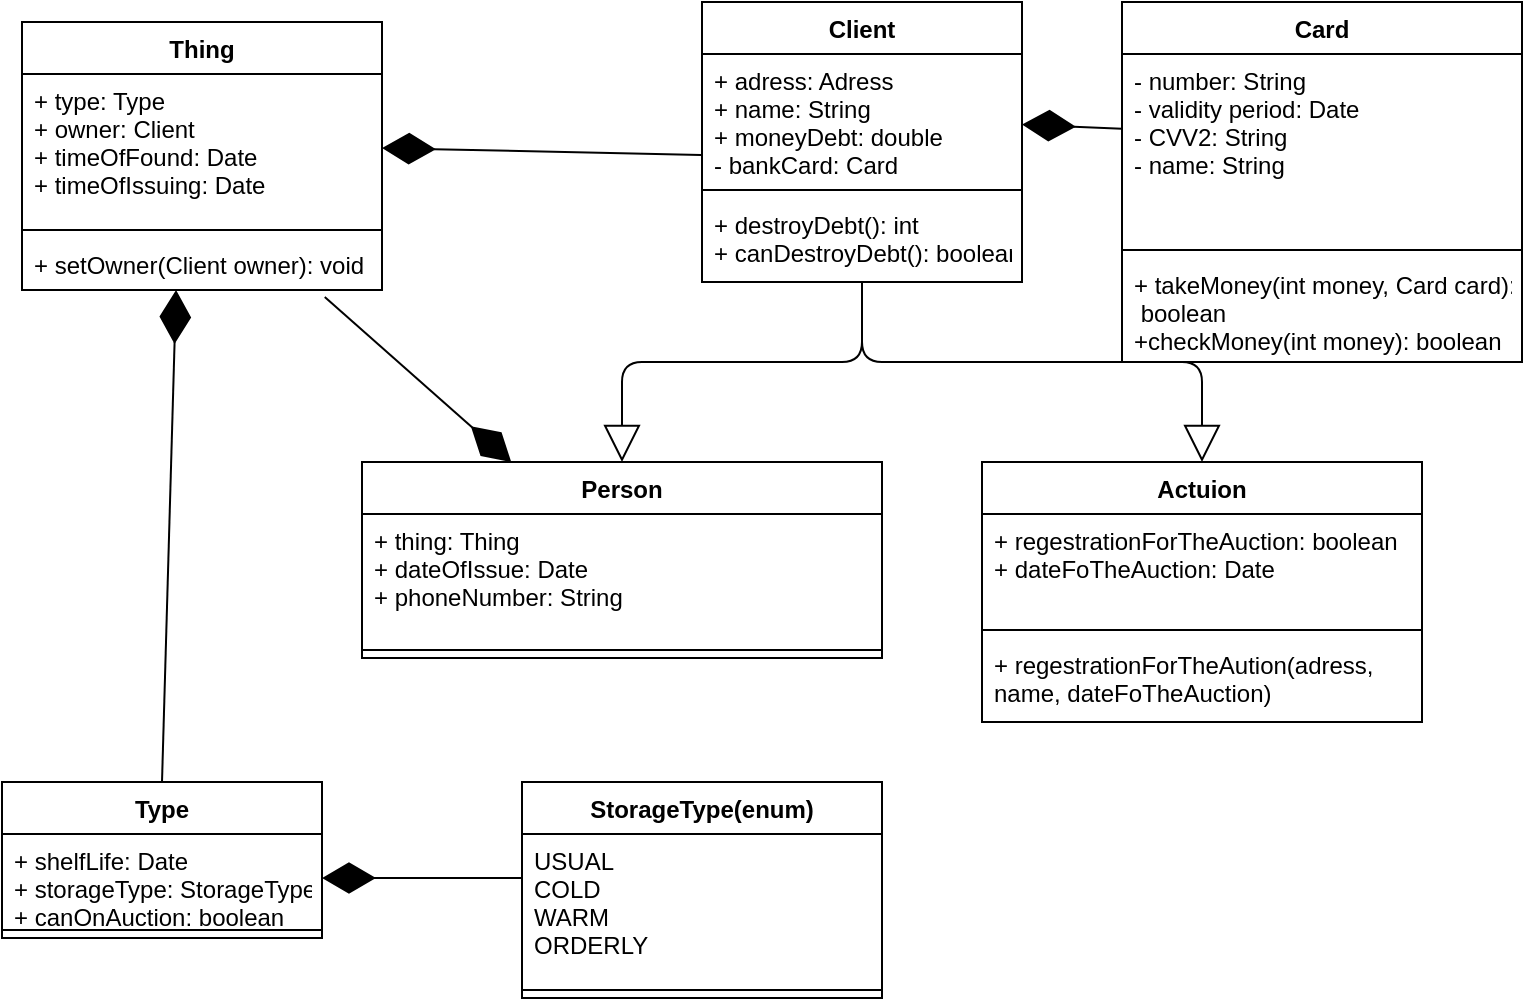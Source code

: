 <mxfile version="14.4.9" type="device"><diagram id="r-HlM2GT4srP6FmUiAUF" name="Page-1"><mxGraphModel dx="1636" dy="882" grid="1" gridSize="10" guides="1" tooltips="1" connect="1" arrows="1" fold="1" page="1" pageScale="1" pageWidth="827" pageHeight="1169" math="0" shadow="0"><root><mxCell id="0"/><mxCell id="1" parent="0"/><mxCell id="EFnq2zqZzMV7lrufnQ2k-9" value="Thing" style="swimlane;fontStyle=1;align=center;verticalAlign=top;childLayout=stackLayout;horizontal=1;startSize=26;horizontalStack=0;resizeParent=1;resizeParentMax=0;resizeLast=0;collapsible=1;marginBottom=0;" parent="1" vertex="1"><mxGeometry x="70" y="50" width="180" height="134" as="geometry"/></mxCell><mxCell id="EFnq2zqZzMV7lrufnQ2k-10" value="+ type: Type&#10;+ owner: Client&#10;+ timeOfFound: Date&#10;+ timeOfIssuing: Date" style="text;strokeColor=none;fillColor=none;align=left;verticalAlign=top;spacingLeft=4;spacingRight=4;overflow=hidden;rotatable=0;points=[[0,0.5],[1,0.5]];portConstraint=eastwest;" parent="EFnq2zqZzMV7lrufnQ2k-9" vertex="1"><mxGeometry y="26" width="180" height="74" as="geometry"/></mxCell><mxCell id="EFnq2zqZzMV7lrufnQ2k-11" value="" style="line;strokeWidth=1;fillColor=none;align=left;verticalAlign=middle;spacingTop=-1;spacingLeft=3;spacingRight=3;rotatable=0;labelPosition=right;points=[];portConstraint=eastwest;" parent="EFnq2zqZzMV7lrufnQ2k-9" vertex="1"><mxGeometry y="100" width="180" height="8" as="geometry"/></mxCell><mxCell id="EFnq2zqZzMV7lrufnQ2k-12" value="+ setOwner(Client owner): void" style="text;strokeColor=none;fillColor=none;align=left;verticalAlign=top;spacingLeft=4;spacingRight=4;overflow=hidden;rotatable=0;points=[[0,0.5],[1,0.5]];portConstraint=eastwest;" parent="EFnq2zqZzMV7lrufnQ2k-9" vertex="1"><mxGeometry y="108" width="180" height="26" as="geometry"/></mxCell><mxCell id="EFnq2zqZzMV7lrufnQ2k-13" value="Client" style="swimlane;fontStyle=1;align=center;verticalAlign=top;childLayout=stackLayout;horizontal=1;startSize=26;horizontalStack=0;resizeParent=1;resizeParentMax=0;resizeLast=0;collapsible=1;marginBottom=0;" parent="1" vertex="1"><mxGeometry x="410" y="40" width="160" height="140" as="geometry"/></mxCell><mxCell id="EFnq2zqZzMV7lrufnQ2k-14" value="+ adress: Adress&#10;+ name: String&#10;+ moneyDebt: double&#10;- bankCard: Card" style="text;strokeColor=none;fillColor=none;align=left;verticalAlign=top;spacingLeft=4;spacingRight=4;overflow=hidden;rotatable=0;points=[[0,0.5],[1,0.5]];portConstraint=eastwest;" parent="EFnq2zqZzMV7lrufnQ2k-13" vertex="1"><mxGeometry y="26" width="160" height="64" as="geometry"/></mxCell><mxCell id="EFnq2zqZzMV7lrufnQ2k-15" value="" style="line;strokeWidth=1;fillColor=none;align=left;verticalAlign=middle;spacingTop=-1;spacingLeft=3;spacingRight=3;rotatable=0;labelPosition=right;points=[];portConstraint=eastwest;" parent="EFnq2zqZzMV7lrufnQ2k-13" vertex="1"><mxGeometry y="90" width="160" height="8" as="geometry"/></mxCell><mxCell id="EFnq2zqZzMV7lrufnQ2k-16" value="+ destroyDebt(): int&#10;+ canDestroyDebt(): boolean" style="text;strokeColor=none;fillColor=none;align=left;verticalAlign=top;spacingLeft=4;spacingRight=4;overflow=hidden;rotatable=0;points=[[0,0.5],[1,0.5]];portConstraint=eastwest;" parent="EFnq2zqZzMV7lrufnQ2k-13" vertex="1"><mxGeometry y="98" width="160" height="42" as="geometry"/></mxCell><mxCell id="EFnq2zqZzMV7lrufnQ2k-17" value="Actuion" style="swimlane;fontStyle=1;align=center;verticalAlign=top;childLayout=stackLayout;horizontal=1;startSize=26;horizontalStack=0;resizeParent=1;resizeParentMax=0;resizeLast=0;collapsible=1;marginBottom=0;" parent="1" vertex="1"><mxGeometry x="550" y="270" width="220" height="130" as="geometry"/></mxCell><mxCell id="EFnq2zqZzMV7lrufnQ2k-18" value="+ regestrationForTheAuction: boolean&#10;+ dateFoTheAuction: Date&#10; &#10;" style="text;strokeColor=none;fillColor=none;align=left;verticalAlign=top;spacingLeft=4;spacingRight=4;overflow=hidden;rotatable=0;points=[[0,0.5],[1,0.5]];portConstraint=eastwest;" parent="EFnq2zqZzMV7lrufnQ2k-17" vertex="1"><mxGeometry y="26" width="220" height="54" as="geometry"/></mxCell><mxCell id="EFnq2zqZzMV7lrufnQ2k-19" value="" style="line;strokeWidth=1;fillColor=none;align=left;verticalAlign=middle;spacingTop=-1;spacingLeft=3;spacingRight=3;rotatable=0;labelPosition=right;points=[];portConstraint=eastwest;" parent="EFnq2zqZzMV7lrufnQ2k-17" vertex="1"><mxGeometry y="80" width="220" height="8" as="geometry"/></mxCell><mxCell id="EFnq2zqZzMV7lrufnQ2k-20" value="+ regestrationForTheAution(adress,&#10;name, dateFoTheAuction)" style="text;strokeColor=none;fillColor=none;align=left;verticalAlign=top;spacingLeft=4;spacingRight=4;overflow=hidden;rotatable=0;points=[[0,0.5],[1,0.5]];portConstraint=eastwest;" parent="EFnq2zqZzMV7lrufnQ2k-17" vertex="1"><mxGeometry y="88" width="220" height="42" as="geometry"/></mxCell><mxCell id="EFnq2zqZzMV7lrufnQ2k-21" value="Person" style="swimlane;fontStyle=1;align=center;verticalAlign=top;childLayout=stackLayout;horizontal=1;startSize=26;horizontalStack=0;resizeParent=1;resizeParentMax=0;resizeLast=0;collapsible=1;marginBottom=0;" parent="1" vertex="1"><mxGeometry x="240" y="270" width="260" height="98" as="geometry"/></mxCell><mxCell id="EFnq2zqZzMV7lrufnQ2k-22" value="+ thing: Thing&#10;+ dateOfIssue: Date&#10;+ phoneNumber: String" style="text;strokeColor=none;fillColor=none;align=left;verticalAlign=top;spacingLeft=4;spacingRight=4;overflow=hidden;rotatable=0;points=[[0,0.5],[1,0.5]];portConstraint=eastwest;" parent="EFnq2zqZzMV7lrufnQ2k-21" vertex="1"><mxGeometry y="26" width="260" height="64" as="geometry"/></mxCell><mxCell id="EFnq2zqZzMV7lrufnQ2k-23" value="" style="line;strokeWidth=1;fillColor=none;align=left;verticalAlign=middle;spacingTop=-1;spacingLeft=3;spacingRight=3;rotatable=0;labelPosition=right;points=[];portConstraint=eastwest;" parent="EFnq2zqZzMV7lrufnQ2k-21" vertex="1"><mxGeometry y="90" width="260" height="8" as="geometry"/></mxCell><mxCell id="EFnq2zqZzMV7lrufnQ2k-31" value="" style="endArrow=diamondThin;endFill=1;endSize=24;html=1;exitX=-0.003;exitY=0.789;exitDx=0;exitDy=0;exitPerimeter=0;entryX=1;entryY=0.5;entryDx=0;entryDy=0;" parent="1" source="EFnq2zqZzMV7lrufnQ2k-14" target="EFnq2zqZzMV7lrufnQ2k-10" edge="1"><mxGeometry width="160" relative="1" as="geometry"><mxPoint x="340" y="180" as="sourcePoint"/><mxPoint x="260" y="180" as="targetPoint"/></mxGeometry></mxCell><mxCell id="EFnq2zqZzMV7lrufnQ2k-32" value="" style="endArrow=block;endSize=16;endFill=0;html=1;entryX=0.5;entryY=0;entryDx=0;entryDy=0;" parent="1" source="EFnq2zqZzMV7lrufnQ2k-16" target="EFnq2zqZzMV7lrufnQ2k-21" edge="1"><mxGeometry width="160" relative="1" as="geometry"><mxPoint x="330" y="500" as="sourcePoint"/><mxPoint x="490" y="500" as="targetPoint"/><Array as="points"><mxPoint x="490" y="220"/><mxPoint x="370" y="220"/></Array></mxGeometry></mxCell><mxCell id="EFnq2zqZzMV7lrufnQ2k-34" value="" style="endArrow=block;endSize=16;endFill=0;html=1;entryX=0.5;entryY=0;entryDx=0;entryDy=0;" parent="1" target="EFnq2zqZzMV7lrufnQ2k-17" edge="1"><mxGeometry width="160" relative="1" as="geometry"><mxPoint x="490" y="180" as="sourcePoint"/><mxPoint x="490" y="500" as="targetPoint"/><Array as="points"><mxPoint x="490" y="220"/><mxPoint x="660" y="220"/></Array></mxGeometry></mxCell><mxCell id="EFnq2zqZzMV7lrufnQ2k-35" value="" style="endArrow=diamondThin;endFill=1;endSize=24;html=1;exitX=0.841;exitY=1.135;exitDx=0;exitDy=0;exitPerimeter=0;" parent="1" source="EFnq2zqZzMV7lrufnQ2k-12" target="EFnq2zqZzMV7lrufnQ2k-21" edge="1"><mxGeometry width="160" relative="1" as="geometry"><mxPoint x="340" y="510" as="sourcePoint"/><mxPoint x="500" y="510" as="targetPoint"/></mxGeometry></mxCell><mxCell id="EFnq2zqZzMV7lrufnQ2k-40" value="Type" style="swimlane;fontStyle=1;align=center;verticalAlign=top;childLayout=stackLayout;horizontal=1;startSize=26;horizontalStack=0;resizeParent=1;resizeParentMax=0;resizeLast=0;collapsible=1;marginBottom=0;" parent="1" vertex="1"><mxGeometry x="60" y="430" width="160" height="78" as="geometry"/></mxCell><mxCell id="EFnq2zqZzMV7lrufnQ2k-41" value="+ shelfLife: Date&#10;+ storageType: StorageType&#10;+ canOnAuction: boolean&#10;" style="text;strokeColor=none;fillColor=none;align=left;verticalAlign=top;spacingLeft=4;spacingRight=4;overflow=hidden;rotatable=0;points=[[0,0.5],[1,0.5]];portConstraint=eastwest;" parent="EFnq2zqZzMV7lrufnQ2k-40" vertex="1"><mxGeometry y="26" width="160" height="44" as="geometry"/></mxCell><mxCell id="EFnq2zqZzMV7lrufnQ2k-42" value="" style="line;strokeWidth=1;fillColor=none;align=left;verticalAlign=middle;spacingTop=-1;spacingLeft=3;spacingRight=3;rotatable=0;labelPosition=right;points=[];portConstraint=eastwest;" parent="EFnq2zqZzMV7lrufnQ2k-40" vertex="1"><mxGeometry y="70" width="160" height="8" as="geometry"/></mxCell><mxCell id="EFnq2zqZzMV7lrufnQ2k-44" value="StorageType(enum)" style="swimlane;fontStyle=1;align=center;verticalAlign=top;childLayout=stackLayout;horizontal=1;startSize=26;horizontalStack=0;resizeParent=1;resizeParentMax=0;resizeLast=0;collapsible=1;marginBottom=0;" parent="1" vertex="1"><mxGeometry x="320" y="430" width="180" height="108" as="geometry"/></mxCell><mxCell id="EFnq2zqZzMV7lrufnQ2k-45" value="USUAL&#10;COLD&#10;WARM&#10;ORDERLY" style="text;strokeColor=none;fillColor=none;align=left;verticalAlign=top;spacingLeft=4;spacingRight=4;overflow=hidden;rotatable=0;points=[[0,0.5],[1,0.5]];portConstraint=eastwest;" parent="EFnq2zqZzMV7lrufnQ2k-44" vertex="1"><mxGeometry y="26" width="180" height="74" as="geometry"/></mxCell><mxCell id="EFnq2zqZzMV7lrufnQ2k-46" value="" style="line;strokeWidth=1;fillColor=none;align=left;verticalAlign=middle;spacingTop=-1;spacingLeft=3;spacingRight=3;rotatable=0;labelPosition=right;points=[];portConstraint=eastwest;" parent="EFnq2zqZzMV7lrufnQ2k-44" vertex="1"><mxGeometry y="100" width="180" height="8" as="geometry"/></mxCell><mxCell id="EFnq2zqZzMV7lrufnQ2k-48" value="" style="endArrow=diamondThin;endFill=1;endSize=24;html=1;entryX=1;entryY=0.5;entryDx=0;entryDy=0;" parent="1" target="EFnq2zqZzMV7lrufnQ2k-41" edge="1"><mxGeometry width="160" relative="1" as="geometry"><mxPoint x="320" y="478" as="sourcePoint"/><mxPoint x="600" y="550" as="targetPoint"/></mxGeometry></mxCell><mxCell id="EFnq2zqZzMV7lrufnQ2k-49" value="" style="endArrow=diamondThin;endFill=1;endSize=24;html=1;exitX=0.5;exitY=0;exitDx=0;exitDy=0;entryX=0.428;entryY=1;entryDx=0;entryDy=0;entryPerimeter=0;" parent="1" source="EFnq2zqZzMV7lrufnQ2k-40" target="EFnq2zqZzMV7lrufnQ2k-12" edge="1"><mxGeometry width="160" relative="1" as="geometry"><mxPoint x="419.52" y="126.496" as="sourcePoint"/><mxPoint x="138" y="190" as="targetPoint"/></mxGeometry></mxCell><mxCell id="RnQU9fvDRpmebMArx_-D-1" value="Card" style="swimlane;fontStyle=1;align=center;verticalAlign=top;childLayout=stackLayout;horizontal=1;startSize=26;horizontalStack=0;resizeParent=1;resizeParentMax=0;resizeLast=0;collapsible=1;marginBottom=0;" vertex="1" parent="1"><mxGeometry x="620" y="40" width="200" height="180" as="geometry"/></mxCell><mxCell id="RnQU9fvDRpmebMArx_-D-2" value="- number: String&#10;- validity period: Date&#10;- CVV2: String&#10;- name: String" style="text;strokeColor=none;fillColor=none;align=left;verticalAlign=top;spacingLeft=4;spacingRight=4;overflow=hidden;rotatable=0;points=[[0,0.5],[1,0.5]];portConstraint=eastwest;" vertex="1" parent="RnQU9fvDRpmebMArx_-D-1"><mxGeometry y="26" width="200" height="94" as="geometry"/></mxCell><mxCell id="RnQU9fvDRpmebMArx_-D-3" value="" style="line;strokeWidth=1;fillColor=none;align=left;verticalAlign=middle;spacingTop=-1;spacingLeft=3;spacingRight=3;rotatable=0;labelPosition=right;points=[];portConstraint=eastwest;" vertex="1" parent="RnQU9fvDRpmebMArx_-D-1"><mxGeometry y="120" width="200" height="8" as="geometry"/></mxCell><mxCell id="RnQU9fvDRpmebMArx_-D-4" value="+ takeMoney(int money, Card card):&#10; boolean&#10;+checkMoney(int money): boolean" style="text;strokeColor=none;fillColor=none;align=left;verticalAlign=top;spacingLeft=4;spacingRight=4;overflow=hidden;rotatable=0;points=[[0,0.5],[1,0.5]];portConstraint=eastwest;" vertex="1" parent="RnQU9fvDRpmebMArx_-D-1"><mxGeometry y="128" width="200" height="52" as="geometry"/></mxCell><mxCell id="RnQU9fvDRpmebMArx_-D-5" value="" style="endArrow=diamondThin;endFill=1;endSize=24;html=1;exitX=0;exitY=0.397;exitDx=0;exitDy=0;exitPerimeter=0;" edge="1" parent="1" source="RnQU9fvDRpmebMArx_-D-2" target="EFnq2zqZzMV7lrufnQ2k-14"><mxGeometry width="160" relative="1" as="geometry"><mxPoint x="750" y="230" as="sourcePoint"/><mxPoint x="910" y="230" as="targetPoint"/></mxGeometry></mxCell></root></mxGraphModel></diagram></mxfile>